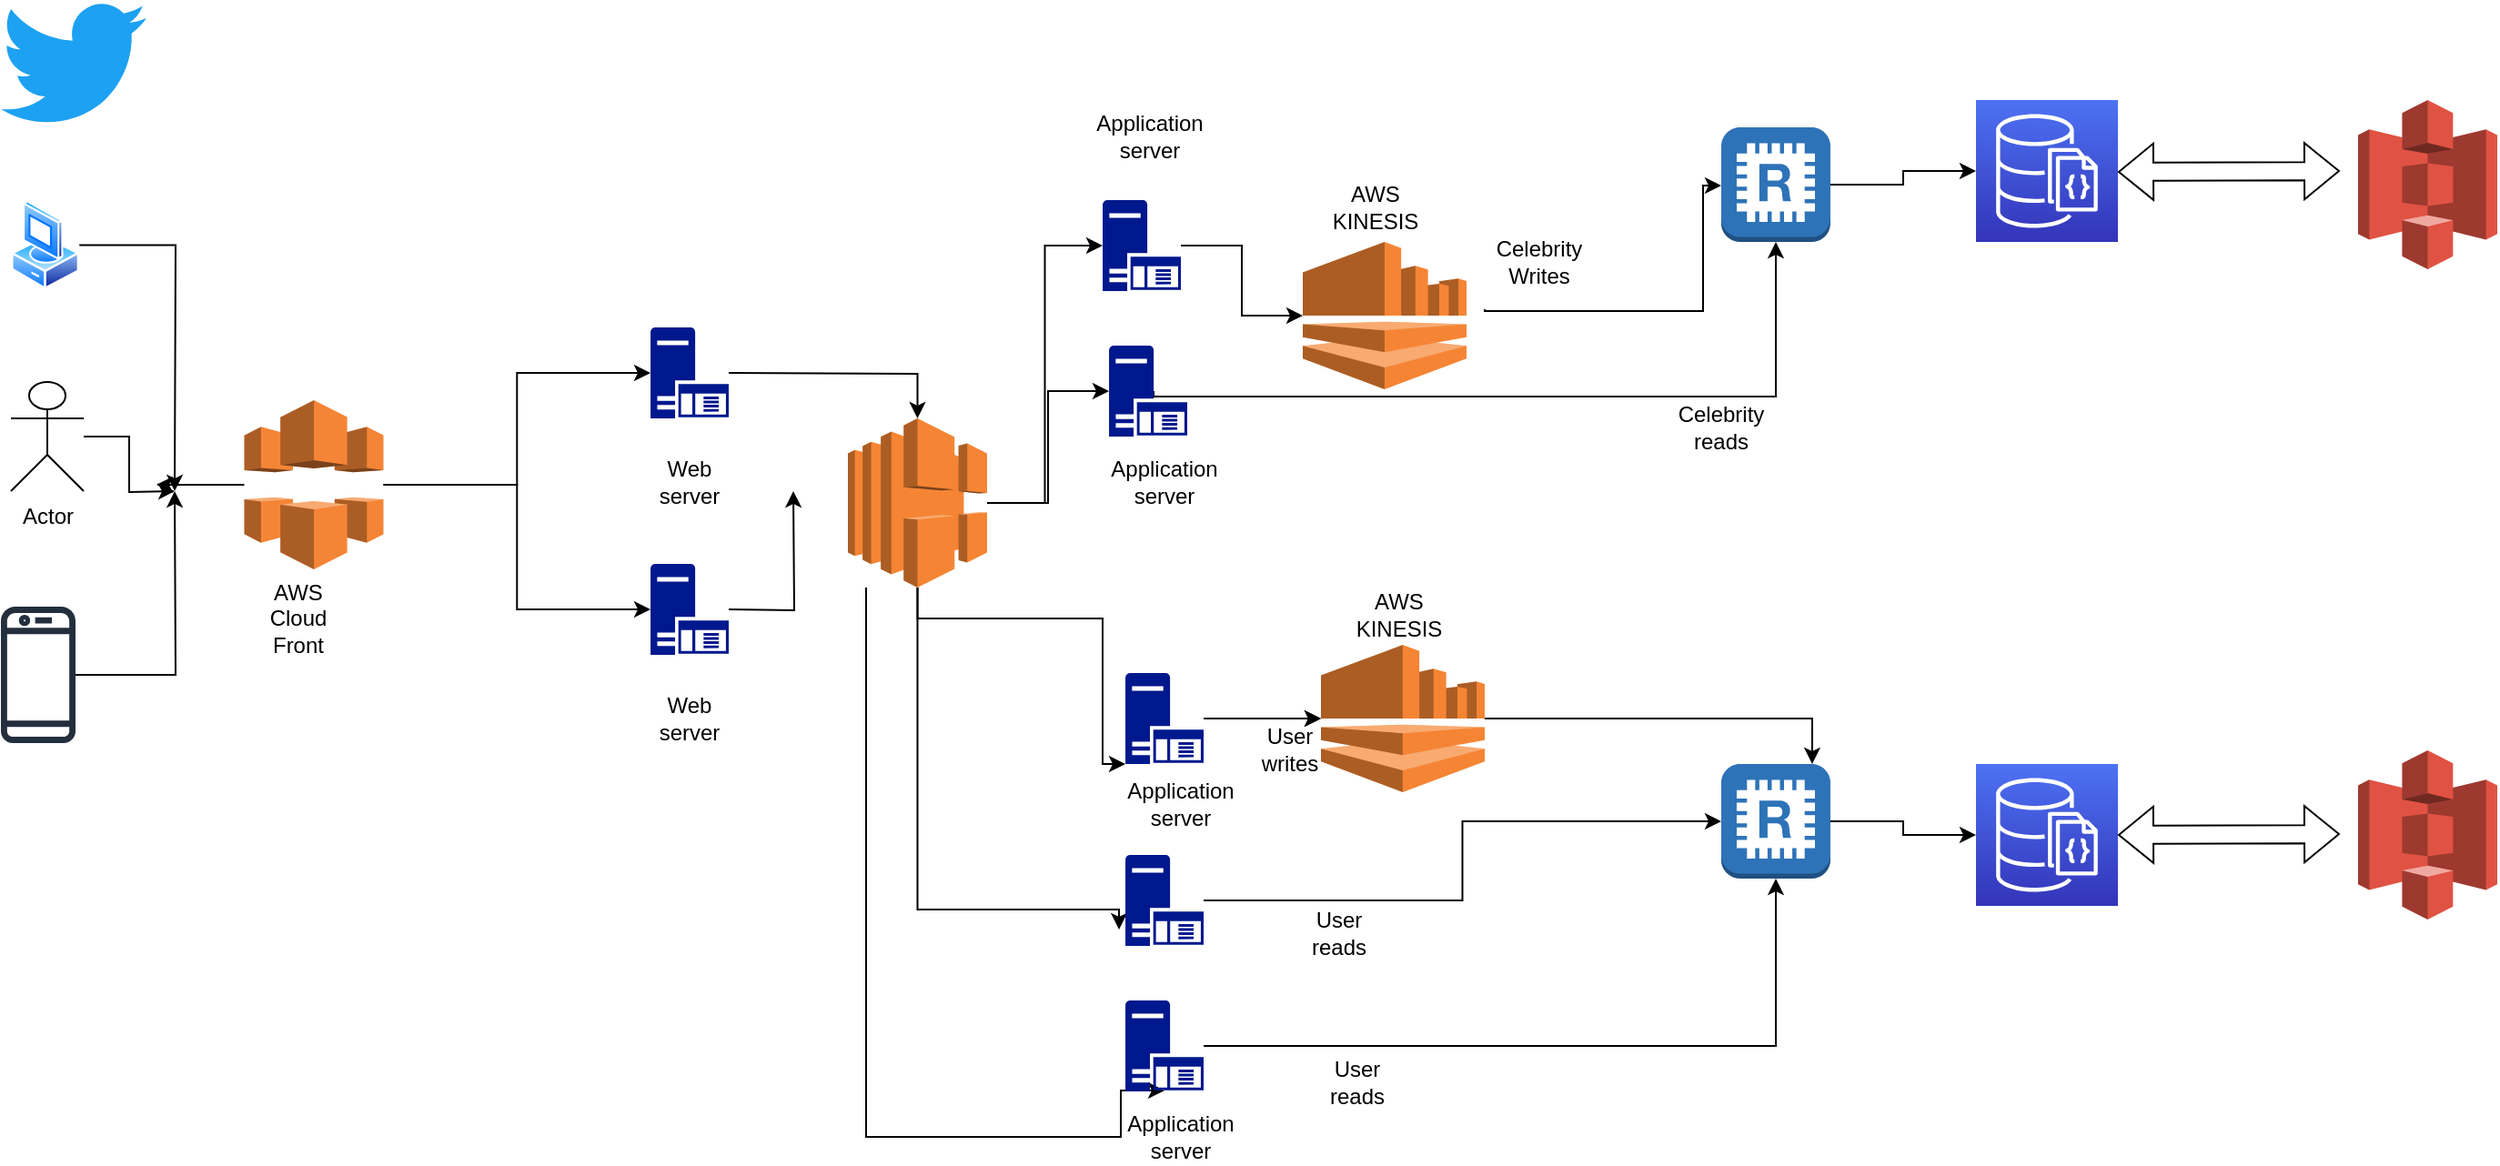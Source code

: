 <mxfile version="21.3.6" type="github" pages="2">
  <diagram id="OGPtt5JKFVUuqzHaBwd1" name="System design">
    <mxGraphModel dx="1306" dy="714" grid="1" gridSize="10" guides="1" tooltips="1" connect="1" arrows="1" fold="1" page="1" pageScale="1" pageWidth="850" pageHeight="1100" math="0" shadow="0">
      <root>
        <mxCell id="0" />
        <mxCell id="1" parent="0" />
        <mxCell id="6KC439Vq3jo2LTs7QLCa-20" style="edgeStyle=orthogonalEdgeStyle;rounded=0;orthogonalLoop=1;jettySize=auto;html=1;" parent="1" target="6KC439Vq3jo2LTs7QLCa-19" edge="1">
          <mxGeometry relative="1" as="geometry">
            <mxPoint x="404.5" y="215" as="sourcePoint" />
          </mxGeometry>
        </mxCell>
        <mxCell id="6KC439Vq3jo2LTs7QLCa-1" value="" style="sketch=0;aspect=fixed;pointerEvents=1;shadow=0;dashed=0;html=1;strokeColor=none;labelPosition=center;verticalLabelPosition=bottom;verticalAlign=top;align=center;fillColor=#00188D;shape=mxgraph.mscae.enterprise.application_server" parent="1" vertex="1">
          <mxGeometry x="361.5" y="190" width="43" height="50" as="geometry" />
        </mxCell>
        <mxCell id="6KC439Vq3jo2LTs7QLCa-3" value="Web server" style="text;strokeColor=none;align=center;fillColor=none;html=1;verticalAlign=middle;whiteSpace=wrap;rounded=0;" parent="1" vertex="1">
          <mxGeometry x="353" y="260" width="60" height="30" as="geometry" />
        </mxCell>
        <mxCell id="6KC439Vq3jo2LTs7QLCa-12" style="edgeStyle=orthogonalEdgeStyle;rounded=0;orthogonalLoop=1;jettySize=auto;html=1;" parent="1" source="6KC439Vq3jo2LTs7QLCa-4" edge="1">
          <mxGeometry relative="1" as="geometry">
            <mxPoint x="100" y="280" as="targetPoint" />
          </mxGeometry>
        </mxCell>
        <mxCell id="6KC439Vq3jo2LTs7QLCa-4" value="" style="image;aspect=fixed;perimeter=ellipsePerimeter;html=1;align=center;shadow=0;dashed=0;spacingTop=3;image=img/lib/active_directory/vista_client.svg;" parent="1" vertex="1">
          <mxGeometry x="10" y="120" width="37.6" height="49.47" as="geometry" />
        </mxCell>
        <mxCell id="6KC439Vq3jo2LTs7QLCa-14" style="edgeStyle=orthogonalEdgeStyle;rounded=0;orthogonalLoop=1;jettySize=auto;html=1;" parent="1" source="6KC439Vq3jo2LTs7QLCa-5" edge="1">
          <mxGeometry relative="1" as="geometry">
            <mxPoint x="100" y="280" as="targetPoint" />
          </mxGeometry>
        </mxCell>
        <mxCell id="6KC439Vq3jo2LTs7QLCa-5" value="Actor" style="shape=umlActor;verticalLabelPosition=bottom;verticalAlign=top;html=1;outlineConnect=0;" parent="1" vertex="1">
          <mxGeometry x="10" y="220" width="40" height="60" as="geometry" />
        </mxCell>
        <mxCell id="6KC439Vq3jo2LTs7QLCa-21" style="edgeStyle=orthogonalEdgeStyle;rounded=0;orthogonalLoop=1;jettySize=auto;html=1;" parent="1" edge="1">
          <mxGeometry relative="1" as="geometry">
            <mxPoint x="440" y="280" as="targetPoint" />
            <mxPoint x="404.5" y="345" as="sourcePoint" />
          </mxGeometry>
        </mxCell>
        <mxCell id="6KC439Vq3jo2LTs7QLCa-6" value="" style="sketch=0;aspect=fixed;pointerEvents=1;shadow=0;dashed=0;html=1;strokeColor=none;labelPosition=center;verticalLabelPosition=bottom;verticalAlign=top;align=center;fillColor=#00188D;shape=mxgraph.mscae.enterprise.application_server" parent="1" vertex="1">
          <mxGeometry x="361.5" y="320" width="43" height="50" as="geometry" />
        </mxCell>
        <mxCell id="6KC439Vq3jo2LTs7QLCa-8" value="Web server" style="text;strokeColor=none;align=center;fillColor=none;html=1;verticalAlign=middle;whiteSpace=wrap;rounded=0;" parent="1" vertex="1">
          <mxGeometry x="353" y="390" width="60" height="30" as="geometry" />
        </mxCell>
        <mxCell id="6KC439Vq3jo2LTs7QLCa-13" style="edgeStyle=orthogonalEdgeStyle;rounded=0;orthogonalLoop=1;jettySize=auto;html=1;" parent="1" source="6KC439Vq3jo2LTs7QLCa-11" edge="1">
          <mxGeometry relative="1" as="geometry">
            <mxPoint x="100" y="280" as="targetPoint" />
          </mxGeometry>
        </mxCell>
        <mxCell id="6KC439Vq3jo2LTs7QLCa-11" value="" style="sketch=0;outlineConnect=0;fontColor=#232F3E;gradientColor=none;fillColor=#232F3D;strokeColor=none;dashed=0;verticalLabelPosition=bottom;verticalAlign=top;align=center;html=1;fontSize=12;fontStyle=0;aspect=fixed;pointerEvents=1;shape=mxgraph.aws4.mobile_client;" parent="1" vertex="1">
          <mxGeometry x="4.5" y="342" width="41" height="78" as="geometry" />
        </mxCell>
        <mxCell id="6KC439Vq3jo2LTs7QLCa-26" style="edgeStyle=orthogonalEdgeStyle;rounded=0;orthogonalLoop=1;jettySize=auto;html=1;entryX=0;entryY=0.5;entryDx=0;entryDy=0;entryPerimeter=0;" parent="1" source="6KC439Vq3jo2LTs7QLCa-19" target="6KC439Vq3jo2LTs7QLCa-22" edge="1">
          <mxGeometry relative="1" as="geometry" />
        </mxCell>
        <mxCell id="6KC439Vq3jo2LTs7QLCa-28" style="edgeStyle=orthogonalEdgeStyle;rounded=0;orthogonalLoop=1;jettySize=auto;html=1;entryX=0;entryY=0.5;entryDx=0;entryDy=0;entryPerimeter=0;" parent="1" source="6KC439Vq3jo2LTs7QLCa-19" target="6KC439Vq3jo2LTs7QLCa-23" edge="1">
          <mxGeometry relative="1" as="geometry" />
        </mxCell>
        <mxCell id="6KC439Vq3jo2LTs7QLCa-29" style="edgeStyle=orthogonalEdgeStyle;rounded=0;orthogonalLoop=1;jettySize=auto;html=1;" parent="1" source="6KC439Vq3jo2LTs7QLCa-19" target="6KC439Vq3jo2LTs7QLCa-24" edge="1">
          <mxGeometry relative="1" as="geometry">
            <Array as="points">
              <mxPoint x="508" y="350" />
              <mxPoint x="610" y="350" />
              <mxPoint x="610" y="430" />
            </Array>
          </mxGeometry>
        </mxCell>
        <mxCell id="6KC439Vq3jo2LTs7QLCa-49" style="edgeStyle=orthogonalEdgeStyle;rounded=0;orthogonalLoop=1;jettySize=auto;html=1;entryX=0.5;entryY=0.99;entryDx=0;entryDy=0;entryPerimeter=0;" parent="1" source="6KC439Vq3jo2LTs7QLCa-19" target="6KC439Vq3jo2LTs7QLCa-33" edge="1">
          <mxGeometry relative="1" as="geometry">
            <Array as="points">
              <mxPoint x="480" y="635" />
              <mxPoint x="620" y="635" />
              <mxPoint x="620" y="610" />
            </Array>
          </mxGeometry>
        </mxCell>
        <mxCell id="6KC439Vq3jo2LTs7QLCa-70" style="edgeStyle=orthogonalEdgeStyle;rounded=0;orthogonalLoop=1;jettySize=auto;html=1;entryX=-0.081;entryY=0.82;entryDx=0;entryDy=0;entryPerimeter=0;" parent="1" source="6KC439Vq3jo2LTs7QLCa-19" target="6KC439Vq3jo2LTs7QLCa-25" edge="1">
          <mxGeometry relative="1" as="geometry">
            <Array as="points">
              <mxPoint x="508" y="510" />
              <mxPoint x="619" y="510" />
            </Array>
          </mxGeometry>
        </mxCell>
        <mxCell id="6KC439Vq3jo2LTs7QLCa-19" value="" style="outlineConnect=0;dashed=0;verticalLabelPosition=bottom;verticalAlign=top;align=center;html=1;shape=mxgraph.aws3.elastic_load_balancing;fillColor=#F58534;gradientColor=none;" parent="1" vertex="1">
          <mxGeometry x="470" y="240" width="76.5" height="93" as="geometry" />
        </mxCell>
        <mxCell id="6KC439Vq3jo2LTs7QLCa-41" style="edgeStyle=orthogonalEdgeStyle;rounded=0;orthogonalLoop=1;jettySize=auto;html=1;" parent="1" target="6KC439Vq3jo2LTs7QLCa-37" edge="1">
          <mxGeometry relative="1" as="geometry">
            <mxPoint x="820" y="180" as="sourcePoint" />
            <Array as="points">
              <mxPoint x="820" y="181" />
              <mxPoint x="940" y="181" />
              <mxPoint x="940" y="112" />
            </Array>
          </mxGeometry>
        </mxCell>
        <mxCell id="6KC439Vq3jo2LTs7QLCa-58" style="edgeStyle=orthogonalEdgeStyle;rounded=0;orthogonalLoop=1;jettySize=auto;html=1;" parent="1" source="6KC439Vq3jo2LTs7QLCa-22" target="6KC439Vq3jo2LTs7QLCa-57" edge="1">
          <mxGeometry relative="1" as="geometry" />
        </mxCell>
        <mxCell id="6KC439Vq3jo2LTs7QLCa-22" value="" style="sketch=0;aspect=fixed;pointerEvents=1;shadow=0;dashed=0;html=1;strokeColor=none;labelPosition=center;verticalLabelPosition=bottom;verticalAlign=top;align=center;fillColor=#00188D;shape=mxgraph.mscae.enterprise.application_server" parent="1" vertex="1">
          <mxGeometry x="610" y="120" width="43" height="50" as="geometry" />
        </mxCell>
        <mxCell id="6KC439Vq3jo2LTs7QLCa-42" style="edgeStyle=orthogonalEdgeStyle;rounded=0;orthogonalLoop=1;jettySize=auto;html=1;exitX=0.57;exitY=0.5;exitDx=0;exitDy=0;exitPerimeter=0;" parent="1" source="6KC439Vq3jo2LTs7QLCa-23" target="6KC439Vq3jo2LTs7QLCa-37" edge="1">
          <mxGeometry relative="1" as="geometry">
            <mxPoint x="690" y="230" as="sourcePoint" />
            <Array as="points">
              <mxPoint x="638" y="228" />
              <mxPoint x="980" y="228" />
            </Array>
          </mxGeometry>
        </mxCell>
        <mxCell id="6KC439Vq3jo2LTs7QLCa-23" value="" style="sketch=0;aspect=fixed;pointerEvents=1;shadow=0;dashed=0;html=1;strokeColor=none;labelPosition=center;verticalLabelPosition=bottom;verticalAlign=top;align=center;fillColor=#00188D;shape=mxgraph.mscae.enterprise.application_server" parent="1" vertex="1">
          <mxGeometry x="613.5" y="200" width="43" height="50" as="geometry" />
        </mxCell>
        <mxCell id="6KC439Vq3jo2LTs7QLCa-65" style="edgeStyle=orthogonalEdgeStyle;rounded=0;orthogonalLoop=1;jettySize=auto;html=1;" parent="1" source="6KC439Vq3jo2LTs7QLCa-24" target="6KC439Vq3jo2LTs7QLCa-63" edge="1">
          <mxGeometry relative="1" as="geometry" />
        </mxCell>
        <mxCell id="6KC439Vq3jo2LTs7QLCa-24" value="" style="sketch=0;aspect=fixed;pointerEvents=1;shadow=0;dashed=0;html=1;strokeColor=none;labelPosition=center;verticalLabelPosition=bottom;verticalAlign=top;align=center;fillColor=#00188D;shape=mxgraph.mscae.enterprise.application_server" parent="1" vertex="1">
          <mxGeometry x="622.5" y="380" width="43" height="50" as="geometry" />
        </mxCell>
        <mxCell id="6KC439Vq3jo2LTs7QLCa-51" style="edgeStyle=orthogonalEdgeStyle;rounded=0;orthogonalLoop=1;jettySize=auto;html=1;" parent="1" source="6KC439Vq3jo2LTs7QLCa-25" target="6KC439Vq3jo2LTs7QLCa-39" edge="1">
          <mxGeometry relative="1" as="geometry" />
        </mxCell>
        <mxCell id="6KC439Vq3jo2LTs7QLCa-25" value="" style="sketch=0;aspect=fixed;pointerEvents=1;shadow=0;dashed=0;html=1;strokeColor=none;labelPosition=center;verticalLabelPosition=bottom;verticalAlign=top;align=center;fillColor=#00188D;shape=mxgraph.mscae.enterprise.application_server" parent="1" vertex="1">
          <mxGeometry x="622.5" y="480" width="43" height="50" as="geometry" />
        </mxCell>
        <mxCell id="6KC439Vq3jo2LTs7QLCa-31" value="Application server" style="text;strokeColor=none;align=center;fillColor=none;html=1;verticalAlign=middle;whiteSpace=wrap;rounded=0;" parent="1" vertex="1">
          <mxGeometry x="605.5" y="70" width="60" height="30" as="geometry" />
        </mxCell>
        <mxCell id="6KC439Vq3jo2LTs7QLCa-32" value="Application server" style="text;strokeColor=none;align=center;fillColor=none;html=1;verticalAlign=middle;whiteSpace=wrap;rounded=0;" parent="1" vertex="1">
          <mxGeometry x="622.5" y="436.5" width="60" height="30" as="geometry" />
        </mxCell>
        <mxCell id="6KC439Vq3jo2LTs7QLCa-52" style="edgeStyle=orthogonalEdgeStyle;rounded=0;orthogonalLoop=1;jettySize=auto;html=1;entryX=0.5;entryY=1;entryDx=0;entryDy=0;entryPerimeter=0;" parent="1" source="6KC439Vq3jo2LTs7QLCa-33" target="6KC439Vq3jo2LTs7QLCa-39" edge="1">
          <mxGeometry relative="1" as="geometry" />
        </mxCell>
        <mxCell id="6KC439Vq3jo2LTs7QLCa-33" value="" style="sketch=0;aspect=fixed;pointerEvents=1;shadow=0;dashed=0;html=1;strokeColor=none;labelPosition=center;verticalLabelPosition=bottom;verticalAlign=top;align=center;fillColor=#00188D;shape=mxgraph.mscae.enterprise.application_server" parent="1" vertex="1">
          <mxGeometry x="622.5" y="560" width="43" height="50" as="geometry" />
        </mxCell>
        <mxCell id="6KC439Vq3jo2LTs7QLCa-34" value="Application server" style="text;strokeColor=none;align=center;fillColor=none;html=1;verticalAlign=middle;whiteSpace=wrap;rounded=0;" parent="1" vertex="1">
          <mxGeometry x="622.5" y="620" width="60" height="30" as="geometry" />
        </mxCell>
        <mxCell id="6KC439Vq3jo2LTs7QLCa-35" value="Application server" style="text;strokeColor=none;align=center;fillColor=none;html=1;verticalAlign=middle;whiteSpace=wrap;rounded=0;" parent="1" vertex="1">
          <mxGeometry x="613.5" y="260" width="60" height="30" as="geometry" />
        </mxCell>
        <mxCell id="6KC439Vq3jo2LTs7QLCa-36" value="" style="dashed=0;outlineConnect=0;html=1;align=center;labelPosition=center;verticalLabelPosition=bottom;verticalAlign=top;shape=mxgraph.weblogos.twitter;fillColor=#1DA1F2;strokeColor=none" parent="1" vertex="1">
          <mxGeometry x="4.5" y="10" width="80" height="70" as="geometry" />
        </mxCell>
        <mxCell id="6KC439Vq3jo2LTs7QLCa-55" style="edgeStyle=orthogonalEdgeStyle;rounded=0;orthogonalLoop=1;jettySize=auto;html=1;" parent="1" source="6KC439Vq3jo2LTs7QLCa-37" target="6KC439Vq3jo2LTs7QLCa-53" edge="1">
          <mxGeometry relative="1" as="geometry" />
        </mxCell>
        <mxCell id="6KC439Vq3jo2LTs7QLCa-37" value="" style="outlineConnect=0;dashed=0;verticalLabelPosition=bottom;verticalAlign=top;align=center;html=1;shape=mxgraph.aws3.redis;fillColor=#2E73B8;gradientColor=none;" parent="1" vertex="1">
          <mxGeometry x="950" y="80" width="60" height="63" as="geometry" />
        </mxCell>
        <mxCell id="6KC439Vq3jo2LTs7QLCa-56" style="edgeStyle=orthogonalEdgeStyle;rounded=0;orthogonalLoop=1;jettySize=auto;html=1;" parent="1" source="6KC439Vq3jo2LTs7QLCa-39" target="6KC439Vq3jo2LTs7QLCa-54" edge="1">
          <mxGeometry relative="1" as="geometry" />
        </mxCell>
        <mxCell id="6KC439Vq3jo2LTs7QLCa-39" value="" style="outlineConnect=0;dashed=0;verticalLabelPosition=bottom;verticalAlign=top;align=center;html=1;shape=mxgraph.aws3.redis;fillColor=#2E73B8;gradientColor=none;" parent="1" vertex="1">
          <mxGeometry x="950" y="430" width="60" height="63" as="geometry" />
        </mxCell>
        <mxCell id="6KC439Vq3jo2LTs7QLCa-43" value="Celebrity reads" style="text;strokeColor=none;align=center;fillColor=none;html=1;verticalAlign=middle;whiteSpace=wrap;rounded=0;" parent="1" vertex="1">
          <mxGeometry x="920" y="230" width="60" height="30" as="geometry" />
        </mxCell>
        <mxCell id="6KC439Vq3jo2LTs7QLCa-44" value="Celebrity Writes" style="text;strokeColor=none;align=center;fillColor=none;html=1;verticalAlign=middle;whiteSpace=wrap;rounded=0;" parent="1" vertex="1">
          <mxGeometry x="820" y="139.47" width="60" height="30" as="geometry" />
        </mxCell>
        <mxCell id="6KC439Vq3jo2LTs7QLCa-53" value="" style="sketch=0;points=[[0,0,0],[0.25,0,0],[0.5,0,0],[0.75,0,0],[1,0,0],[0,1,0],[0.25,1,0],[0.5,1,0],[0.75,1,0],[1,1,0],[0,0.25,0],[0,0.5,0],[0,0.75,0],[1,0.25,0],[1,0.5,0],[1,0.75,0]];outlineConnect=0;fontColor=#232F3E;gradientColor=#4D72F3;gradientDirection=north;fillColor=#3334B9;strokeColor=#ffffff;dashed=0;verticalLabelPosition=bottom;verticalAlign=top;align=center;html=1;fontSize=12;fontStyle=0;aspect=fixed;shape=mxgraph.aws4.resourceIcon;resIcon=mxgraph.aws4.documentdb_with_mongodb_compatibility;" parent="1" vertex="1">
          <mxGeometry x="1090" y="65" width="78" height="78" as="geometry" />
        </mxCell>
        <mxCell id="6KC439Vq3jo2LTs7QLCa-54" value="" style="sketch=0;points=[[0,0,0],[0.25,0,0],[0.5,0,0],[0.75,0,0],[1,0,0],[0,1,0],[0.25,1,0],[0.5,1,0],[0.75,1,0],[1,1,0],[0,0.25,0],[0,0.5,0],[0,0.75,0],[1,0.25,0],[1,0.5,0],[1,0.75,0]];outlineConnect=0;fontColor=#232F3E;gradientColor=#4D72F3;gradientDirection=north;fillColor=#3334B9;strokeColor=#ffffff;dashed=0;verticalLabelPosition=bottom;verticalAlign=top;align=center;html=1;fontSize=12;fontStyle=0;aspect=fixed;shape=mxgraph.aws4.resourceIcon;resIcon=mxgraph.aws4.documentdb_with_mongodb_compatibility;" parent="1" vertex="1">
          <mxGeometry x="1090" y="430" width="78" height="78" as="geometry" />
        </mxCell>
        <mxCell id="6KC439Vq3jo2LTs7QLCa-57" value="" style="outlineConnect=0;dashed=0;verticalLabelPosition=bottom;verticalAlign=top;align=center;html=1;shape=mxgraph.aws3.kinesis;fillColor=#F58534;gradientColor=none;" parent="1" vertex="1">
          <mxGeometry x="720" y="143" width="90" height="81" as="geometry" />
        </mxCell>
        <mxCell id="6KC439Vq3jo2LTs7QLCa-64" value="" style="edgeStyle=orthogonalEdgeStyle;rounded=0;orthogonalLoop=1;jettySize=auto;html=1;" parent="1" source="6KC439Vq3jo2LTs7QLCa-24" target="6KC439Vq3jo2LTs7QLCa-63" edge="1">
          <mxGeometry relative="1" as="geometry">
            <mxPoint x="705" y="412" as="sourcePoint" />
            <mxPoint x="950" y="462" as="targetPoint" />
          </mxGeometry>
        </mxCell>
        <mxCell id="6KC439Vq3jo2LTs7QLCa-66" style="edgeStyle=orthogonalEdgeStyle;rounded=0;orthogonalLoop=1;jettySize=auto;html=1;entryX=0.833;entryY=0;entryDx=0;entryDy=0;entryPerimeter=0;" parent="1" source="6KC439Vq3jo2LTs7QLCa-63" target="6KC439Vq3jo2LTs7QLCa-39" edge="1">
          <mxGeometry relative="1" as="geometry" />
        </mxCell>
        <mxCell id="6KC439Vq3jo2LTs7QLCa-63" value="" style="outlineConnect=0;dashed=0;verticalLabelPosition=bottom;verticalAlign=top;align=center;html=1;shape=mxgraph.aws3.kinesis;fillColor=#F58534;gradientColor=none;" parent="1" vertex="1">
          <mxGeometry x="730" y="364.5" width="90" height="81" as="geometry" />
        </mxCell>
        <mxCell id="6KC439Vq3jo2LTs7QLCa-67" value="User writes" style="text;strokeColor=none;align=center;fillColor=none;html=1;verticalAlign=middle;whiteSpace=wrap;rounded=0;" parent="1" vertex="1">
          <mxGeometry x="682.5" y="406.5" width="60" height="30" as="geometry" />
        </mxCell>
        <mxCell id="6KC439Vq3jo2LTs7QLCa-68" value="User reads" style="text;strokeColor=none;align=center;fillColor=none;html=1;verticalAlign=middle;whiteSpace=wrap;rounded=0;" parent="1" vertex="1">
          <mxGeometry x="710" y="508" width="60" height="30" as="geometry" />
        </mxCell>
        <mxCell id="6KC439Vq3jo2LTs7QLCa-69" value="User reads" style="text;strokeColor=none;align=center;fillColor=none;html=1;verticalAlign=middle;whiteSpace=wrap;rounded=0;" parent="1" vertex="1">
          <mxGeometry x="720" y="590" width="60" height="30" as="geometry" />
        </mxCell>
        <mxCell id="Usf6adK-40Itm8aK41Lk-1" value="" style="outlineConnect=0;dashed=0;verticalLabelPosition=bottom;verticalAlign=top;align=center;html=1;shape=mxgraph.aws3.s3;fillColor=#E05243;gradientColor=none;" vertex="1" parent="1">
          <mxGeometry x="1300" y="422.5" width="76.5" height="93" as="geometry" />
        </mxCell>
        <mxCell id="Usf6adK-40Itm8aK41Lk-2" value="" style="outlineConnect=0;dashed=0;verticalLabelPosition=bottom;verticalAlign=top;align=center;html=1;shape=mxgraph.aws3.s3;fillColor=#E05243;gradientColor=none;" vertex="1" parent="1">
          <mxGeometry x="1300" y="65" width="76.5" height="93" as="geometry" />
        </mxCell>
        <mxCell id="Usf6adK-40Itm8aK41Lk-3" value="" style="shape=flexArrow;endArrow=classic;startArrow=classic;html=1;rounded=0;" edge="1" parent="1">
          <mxGeometry width="100" height="100" relative="1" as="geometry">
            <mxPoint x="1290" y="104" as="sourcePoint" />
            <mxPoint x="1168" y="104.47" as="targetPoint" />
          </mxGeometry>
        </mxCell>
        <mxCell id="Usf6adK-40Itm8aK41Lk-4" value="" style="shape=flexArrow;endArrow=classic;startArrow=classic;html=1;rounded=0;" edge="1" parent="1">
          <mxGeometry width="100" height="100" relative="1" as="geometry">
            <mxPoint x="1290" y="468.5" as="sourcePoint" />
            <mxPoint x="1168" y="468.97" as="targetPoint" />
          </mxGeometry>
        </mxCell>
        <mxCell id="NyY6tiZ_YxjPjUGcAyBx-5" style="edgeStyle=orthogonalEdgeStyle;rounded=0;orthogonalLoop=1;jettySize=auto;html=1;" edge="1" parent="1" source="NyY6tiZ_YxjPjUGcAyBx-3" target="6KC439Vq3jo2LTs7QLCa-1">
          <mxGeometry relative="1" as="geometry" />
        </mxCell>
        <mxCell id="NyY6tiZ_YxjPjUGcAyBx-6" style="edgeStyle=orthogonalEdgeStyle;rounded=0;orthogonalLoop=1;jettySize=auto;html=1;entryX=0;entryY=0.5;entryDx=0;entryDy=0;entryPerimeter=0;" edge="1" parent="1" source="NyY6tiZ_YxjPjUGcAyBx-3" target="6KC439Vq3jo2LTs7QLCa-6">
          <mxGeometry relative="1" as="geometry" />
        </mxCell>
        <mxCell id="NyY6tiZ_YxjPjUGcAyBx-7" style="edgeStyle=orthogonalEdgeStyle;rounded=0;orthogonalLoop=1;jettySize=auto;html=1;" edge="1" parent="1" source="NyY6tiZ_YxjPjUGcAyBx-3">
          <mxGeometry relative="1" as="geometry">
            <mxPoint x="90" y="276.5" as="targetPoint" />
          </mxGeometry>
        </mxCell>
        <mxCell id="NyY6tiZ_YxjPjUGcAyBx-3" value="" style="outlineConnect=0;dashed=0;verticalLabelPosition=bottom;verticalAlign=top;align=center;html=1;shape=mxgraph.aws3.cloudfront;fillColor=#F58536;gradientColor=none;" vertex="1" parent="1">
          <mxGeometry x="138.25" y="230" width="76.5" height="93" as="geometry" />
        </mxCell>
        <mxCell id="NyY6tiZ_YxjPjUGcAyBx-4" value="AWS Cloud Front" style="text;strokeColor=none;align=center;fillColor=none;html=1;verticalAlign=middle;whiteSpace=wrap;rounded=0;" vertex="1" parent="1">
          <mxGeometry x="138.25" y="334.5" width="60" height="30" as="geometry" />
        </mxCell>
        <mxCell id="NyY6tiZ_YxjPjUGcAyBx-8" value="AWS KINESIS" style="text;strokeColor=none;align=center;fillColor=none;html=1;verticalAlign=middle;whiteSpace=wrap;rounded=0;" vertex="1" parent="1">
          <mxGeometry x="730" y="109.47" width="60" height="30" as="geometry" />
        </mxCell>
        <mxCell id="NyY6tiZ_YxjPjUGcAyBx-9" value="AWS KINESIS" style="text;strokeColor=none;align=center;fillColor=none;html=1;verticalAlign=middle;whiteSpace=wrap;rounded=0;" vertex="1" parent="1">
          <mxGeometry x="742.5" y="333" width="60" height="30" as="geometry" />
        </mxCell>
      </root>
    </mxGraphModel>
  </diagram>
  <diagram id="Ms-GmdoRinez7m9P5KAb" name="Data model">
    <mxGraphModel dx="1306" dy="714" grid="1" gridSize="10" guides="1" tooltips="1" connect="1" arrows="1" fold="1" page="1" pageScale="1" pageWidth="850" pageHeight="1100" math="0" shadow="0">
      <root>
        <mxCell id="0" />
        <mxCell id="1" parent="0" />
        <mxCell id="bnehW4UcKr64qTlZm-zc-5" value="Tweet_fct" style="swimlane;fontStyle=0;childLayout=stackLayout;horizontal=1;startSize=26;fillColor=none;horizontalStack=0;resizeParent=1;resizeParentMax=0;resizeLast=0;collapsible=1;marginBottom=0;html=1;" vertex="1" parent="1">
          <mxGeometry x="360" y="270" width="140" height="156" as="geometry" />
        </mxCell>
        <mxCell id="bnehW4UcKr64qTlZm-zc-6" value="Name" style="text;strokeColor=none;fillColor=none;align=left;verticalAlign=top;spacingLeft=4;spacingRight=4;overflow=hidden;rotatable=0;points=[[0,0.5],[1,0.5]];portConstraint=eastwest;whiteSpace=wrap;html=1;" vertex="1" parent="bnehW4UcKr64qTlZm-zc-5">
          <mxGeometry y="26" width="140" height="26" as="geometry" />
        </mxCell>
        <mxCell id="bnehW4UcKr64qTlZm-zc-7" value="UID" style="text;strokeColor=none;fillColor=none;align=left;verticalAlign=top;spacingLeft=4;spacingRight=4;overflow=hidden;rotatable=0;points=[[0,0.5],[1,0.5]];portConstraint=eastwest;whiteSpace=wrap;html=1;" vertex="1" parent="bnehW4UcKr64qTlZm-zc-5">
          <mxGeometry y="52" width="140" height="26" as="geometry" />
        </mxCell>
        <mxCell id="bnehW4UcKr64qTlZm-zc-8" value="Tweeet_Location" style="text;strokeColor=none;fillColor=none;align=left;verticalAlign=top;spacingLeft=4;spacingRight=4;overflow=hidden;rotatable=0;points=[[0,0.5],[1,0.5]];portConstraint=eastwest;whiteSpace=wrap;html=1;" vertex="1" parent="bnehW4UcKr64qTlZm-zc-5">
          <mxGeometry y="78" width="140" height="26" as="geometry" />
        </mxCell>
        <mxCell id="bnehW4UcKr64qTlZm-zc-10" value="Tweet" style="text;strokeColor=none;fillColor=none;align=left;verticalAlign=top;spacingLeft=4;spacingRight=4;overflow=hidden;rotatable=0;points=[[0,0.5],[1,0.5]];portConstraint=eastwest;whiteSpace=wrap;html=1;" vertex="1" parent="bnehW4UcKr64qTlZm-zc-5">
          <mxGeometry y="104" width="140" height="26" as="geometry" />
        </mxCell>
        <mxCell id="bnehW4UcKr64qTlZm-zc-11" value="Image_location" style="text;strokeColor=none;fillColor=none;align=left;verticalAlign=top;spacingLeft=4;spacingRight=4;overflow=hidden;rotatable=0;points=[[0,0.5],[1,0.5]];portConstraint=eastwest;whiteSpace=wrap;html=1;" vertex="1" parent="bnehW4UcKr64qTlZm-zc-5">
          <mxGeometry y="130" width="140" height="26" as="geometry" />
        </mxCell>
        <mxCell id="mmQqtr9HR0JtBwJ41FuO-1" value="User" style="swimlane;fontStyle=0;childLayout=stackLayout;horizontal=1;startSize=26;fillColor=none;horizontalStack=0;resizeParent=1;resizeParentMax=0;resizeLast=0;collapsible=1;marginBottom=0;html=1;" vertex="1" parent="1">
          <mxGeometry x="30" y="230" width="140" height="130" as="geometry" />
        </mxCell>
        <mxCell id="mmQqtr9HR0JtBwJ41FuO-5" value="Celebrity_Id" style="text;strokeColor=none;fillColor=none;align=left;verticalAlign=top;spacingLeft=4;spacingRight=4;overflow=hidden;rotatable=0;points=[[0,0.5],[1,0.5]];portConstraint=eastwest;whiteSpace=wrap;html=1;" vertex="1" parent="mmQqtr9HR0JtBwJ41FuO-1">
          <mxGeometry y="26" width="140" height="26" as="geometry" />
        </mxCell>
        <mxCell id="mmQqtr9HR0JtBwJ41FuO-3" value="UID" style="text;strokeColor=none;fillColor=none;align=left;verticalAlign=top;spacingLeft=4;spacingRight=4;overflow=hidden;rotatable=0;points=[[0,0.5],[1,0.5]];portConstraint=eastwest;whiteSpace=wrap;html=1;" vertex="1" parent="mmQqtr9HR0JtBwJ41FuO-1">
          <mxGeometry y="52" width="140" height="26" as="geometry" />
        </mxCell>
        <mxCell id="mmQqtr9HR0JtBwJ41FuO-4" value="Username" style="text;strokeColor=none;fillColor=none;align=left;verticalAlign=top;spacingLeft=4;spacingRight=4;overflow=hidden;rotatable=0;points=[[0,0.5],[1,0.5]];portConstraint=eastwest;whiteSpace=wrap;html=1;" vertex="1" parent="mmQqtr9HR0JtBwJ41FuO-1">
          <mxGeometry y="78" width="140" height="26" as="geometry" />
        </mxCell>
        <mxCell id="mmQqtr9HR0JtBwJ41FuO-17" value="follow_id" style="text;strokeColor=none;fillColor=none;align=left;verticalAlign=top;spacingLeft=4;spacingRight=4;overflow=hidden;rotatable=0;points=[[0,0.5],[1,0.5]];portConstraint=eastwest;whiteSpace=wrap;html=1;" vertex="1" parent="mmQqtr9HR0JtBwJ41FuO-1">
          <mxGeometry y="104" width="140" height="26" as="geometry" />
        </mxCell>
        <mxCell id="mmQqtr9HR0JtBwJ41FuO-8" style="edgeStyle=orthogonalEdgeStyle;rounded=0;orthogonalLoop=1;jettySize=auto;html=1;" edge="1" parent="1" source="mmQqtr9HR0JtBwJ41FuO-3" target="bnehW4UcKr64qTlZm-zc-7">
          <mxGeometry relative="1" as="geometry" />
        </mxCell>
        <mxCell id="mmQqtr9HR0JtBwJ41FuO-9" value="Celebrity_Tweet_fct" style="swimlane;fontStyle=0;childLayout=stackLayout;horizontal=1;startSize=26;fillColor=none;horizontalStack=0;resizeParent=1;resizeParentMax=0;resizeLast=0;collapsible=1;marginBottom=0;html=1;" vertex="1" parent="1">
          <mxGeometry x="360" y="100" width="140" height="156" as="geometry" />
        </mxCell>
        <mxCell id="mmQqtr9HR0JtBwJ41FuO-10" value="Celebrity_id" style="text;strokeColor=none;fillColor=none;align=left;verticalAlign=top;spacingLeft=4;spacingRight=4;overflow=hidden;rotatable=0;points=[[0,0.5],[1,0.5]];portConstraint=eastwest;whiteSpace=wrap;html=1;" vertex="1" parent="mmQqtr9HR0JtBwJ41FuO-9">
          <mxGeometry y="26" width="140" height="26" as="geometry" />
        </mxCell>
        <mxCell id="mmQqtr9HR0JtBwJ41FuO-11" value="celebrity_name" style="text;strokeColor=none;fillColor=none;align=left;verticalAlign=top;spacingLeft=4;spacingRight=4;overflow=hidden;rotatable=0;points=[[0,0.5],[1,0.5]];portConstraint=eastwest;whiteSpace=wrap;html=1;" vertex="1" parent="mmQqtr9HR0JtBwJ41FuO-9">
          <mxGeometry y="52" width="140" height="26" as="geometry" />
        </mxCell>
        <mxCell id="mmQqtr9HR0JtBwJ41FuO-12" value="Tweeet_Location" style="text;strokeColor=none;fillColor=none;align=left;verticalAlign=top;spacingLeft=4;spacingRight=4;overflow=hidden;rotatable=0;points=[[0,0.5],[1,0.5]];portConstraint=eastwest;whiteSpace=wrap;html=1;" vertex="1" parent="mmQqtr9HR0JtBwJ41FuO-9">
          <mxGeometry y="78" width="140" height="26" as="geometry" />
        </mxCell>
        <mxCell id="mmQqtr9HR0JtBwJ41FuO-13" value="Tweet" style="text;strokeColor=none;fillColor=none;align=left;verticalAlign=top;spacingLeft=4;spacingRight=4;overflow=hidden;rotatable=0;points=[[0,0.5],[1,0.5]];portConstraint=eastwest;whiteSpace=wrap;html=1;" vertex="1" parent="mmQqtr9HR0JtBwJ41FuO-9">
          <mxGeometry y="104" width="140" height="26" as="geometry" />
        </mxCell>
        <mxCell id="mmQqtr9HR0JtBwJ41FuO-14" value="Image_location" style="text;strokeColor=none;fillColor=none;align=left;verticalAlign=top;spacingLeft=4;spacingRight=4;overflow=hidden;rotatable=0;points=[[0,0.5],[1,0.5]];portConstraint=eastwest;whiteSpace=wrap;html=1;" vertex="1" parent="mmQqtr9HR0JtBwJ41FuO-9">
          <mxGeometry y="130" width="140" height="26" as="geometry" />
        </mxCell>
        <mxCell id="mmQqtr9HR0JtBwJ41FuO-19" value="User_follows" style="swimlane;fontStyle=0;childLayout=stackLayout;horizontal=1;startSize=26;fillColor=none;horizontalStack=0;resizeParent=1;resizeParentMax=0;resizeLast=0;collapsible=1;marginBottom=0;html=1;" vertex="1" parent="1">
          <mxGeometry x="360" y="460" width="140" height="156" as="geometry" />
        </mxCell>
        <mxCell id="mmQqtr9HR0JtBwJ41FuO-20" value="Follow_id" style="text;strokeColor=none;fillColor=none;align=left;verticalAlign=top;spacingLeft=4;spacingRight=4;overflow=hidden;rotatable=0;points=[[0,0.5],[1,0.5]];portConstraint=eastwest;whiteSpace=wrap;html=1;" vertex="1" parent="mmQqtr9HR0JtBwJ41FuO-19">
          <mxGeometry y="26" width="140" height="26" as="geometry" />
        </mxCell>
        <mxCell id="mmQqtr9HR0JtBwJ41FuO-21" value="Follower_name" style="text;strokeColor=none;fillColor=none;align=left;verticalAlign=top;spacingLeft=4;spacingRight=4;overflow=hidden;rotatable=0;points=[[0,0.5],[1,0.5]];portConstraint=eastwest;whiteSpace=wrap;html=1;" vertex="1" parent="mmQqtr9HR0JtBwJ41FuO-19">
          <mxGeometry y="52" width="140" height="26" as="geometry" />
        </mxCell>
        <mxCell id="mmQqtr9HR0JtBwJ41FuO-22" value="Tweeet_Location" style="text;strokeColor=none;fillColor=none;align=left;verticalAlign=top;spacingLeft=4;spacingRight=4;overflow=hidden;rotatable=0;points=[[0,0.5],[1,0.5]];portConstraint=eastwest;whiteSpace=wrap;html=1;" vertex="1" parent="mmQqtr9HR0JtBwJ41FuO-19">
          <mxGeometry y="78" width="140" height="26" as="geometry" />
        </mxCell>
        <mxCell id="mmQqtr9HR0JtBwJ41FuO-23" value="Tweet" style="text;strokeColor=none;fillColor=none;align=left;verticalAlign=top;spacingLeft=4;spacingRight=4;overflow=hidden;rotatable=0;points=[[0,0.5],[1,0.5]];portConstraint=eastwest;whiteSpace=wrap;html=1;" vertex="1" parent="mmQqtr9HR0JtBwJ41FuO-19">
          <mxGeometry y="104" width="140" height="26" as="geometry" />
        </mxCell>
        <mxCell id="mmQqtr9HR0JtBwJ41FuO-24" value="Image_location" style="text;strokeColor=none;fillColor=none;align=left;verticalAlign=top;spacingLeft=4;spacingRight=4;overflow=hidden;rotatable=0;points=[[0,0.5],[1,0.5]];portConstraint=eastwest;whiteSpace=wrap;html=1;" vertex="1" parent="mmQqtr9HR0JtBwJ41FuO-19">
          <mxGeometry y="130" width="140" height="26" as="geometry" />
        </mxCell>
        <mxCell id="mmQqtr9HR0JtBwJ41FuO-25" style="edgeStyle=orthogonalEdgeStyle;rounded=0;orthogonalLoop=1;jettySize=auto;html=1;entryX=0;entryY=0.5;entryDx=0;entryDy=0;" edge="1" parent="1" source="mmQqtr9HR0JtBwJ41FuO-17" target="mmQqtr9HR0JtBwJ41FuO-20">
          <mxGeometry relative="1" as="geometry" />
        </mxCell>
        <mxCell id="mmQqtr9HR0JtBwJ41FuO-26" style="edgeStyle=orthogonalEdgeStyle;rounded=0;orthogonalLoop=1;jettySize=auto;html=1;entryX=0;entryY=0.5;entryDx=0;entryDy=0;" edge="1" parent="1" source="mmQqtr9HR0JtBwJ41FuO-5" target="mmQqtr9HR0JtBwJ41FuO-10">
          <mxGeometry relative="1" as="geometry" />
        </mxCell>
      </root>
    </mxGraphModel>
  </diagram>
</mxfile>
